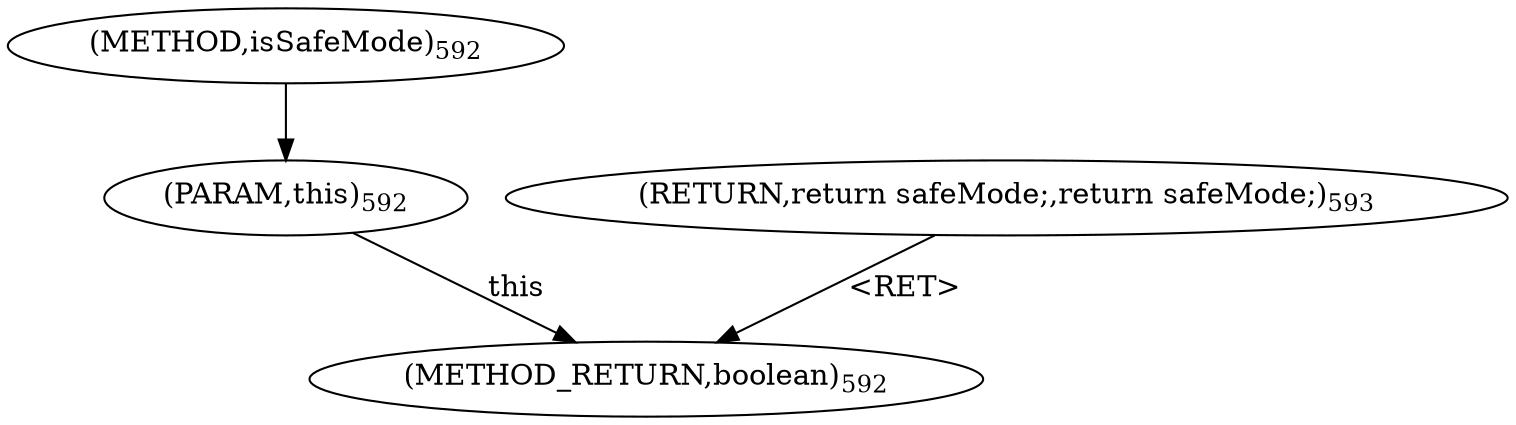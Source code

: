 digraph "isSafeMode" {  
"1381" [label = <(METHOD,isSafeMode)<SUB>592</SUB>> ]
"1390" [label = <(METHOD_RETURN,boolean)<SUB>592</SUB>> ]
"1382" [label = <(PARAM,this)<SUB>592</SUB>> ]
"1384" [label = <(RETURN,return safeMode;,return safeMode;)<SUB>593</SUB>> ]
  "1384" -> "1390"  [ label = "&lt;RET&gt;"] 
  "1382" -> "1390"  [ label = "this"] 
  "1381" -> "1382" 
}
